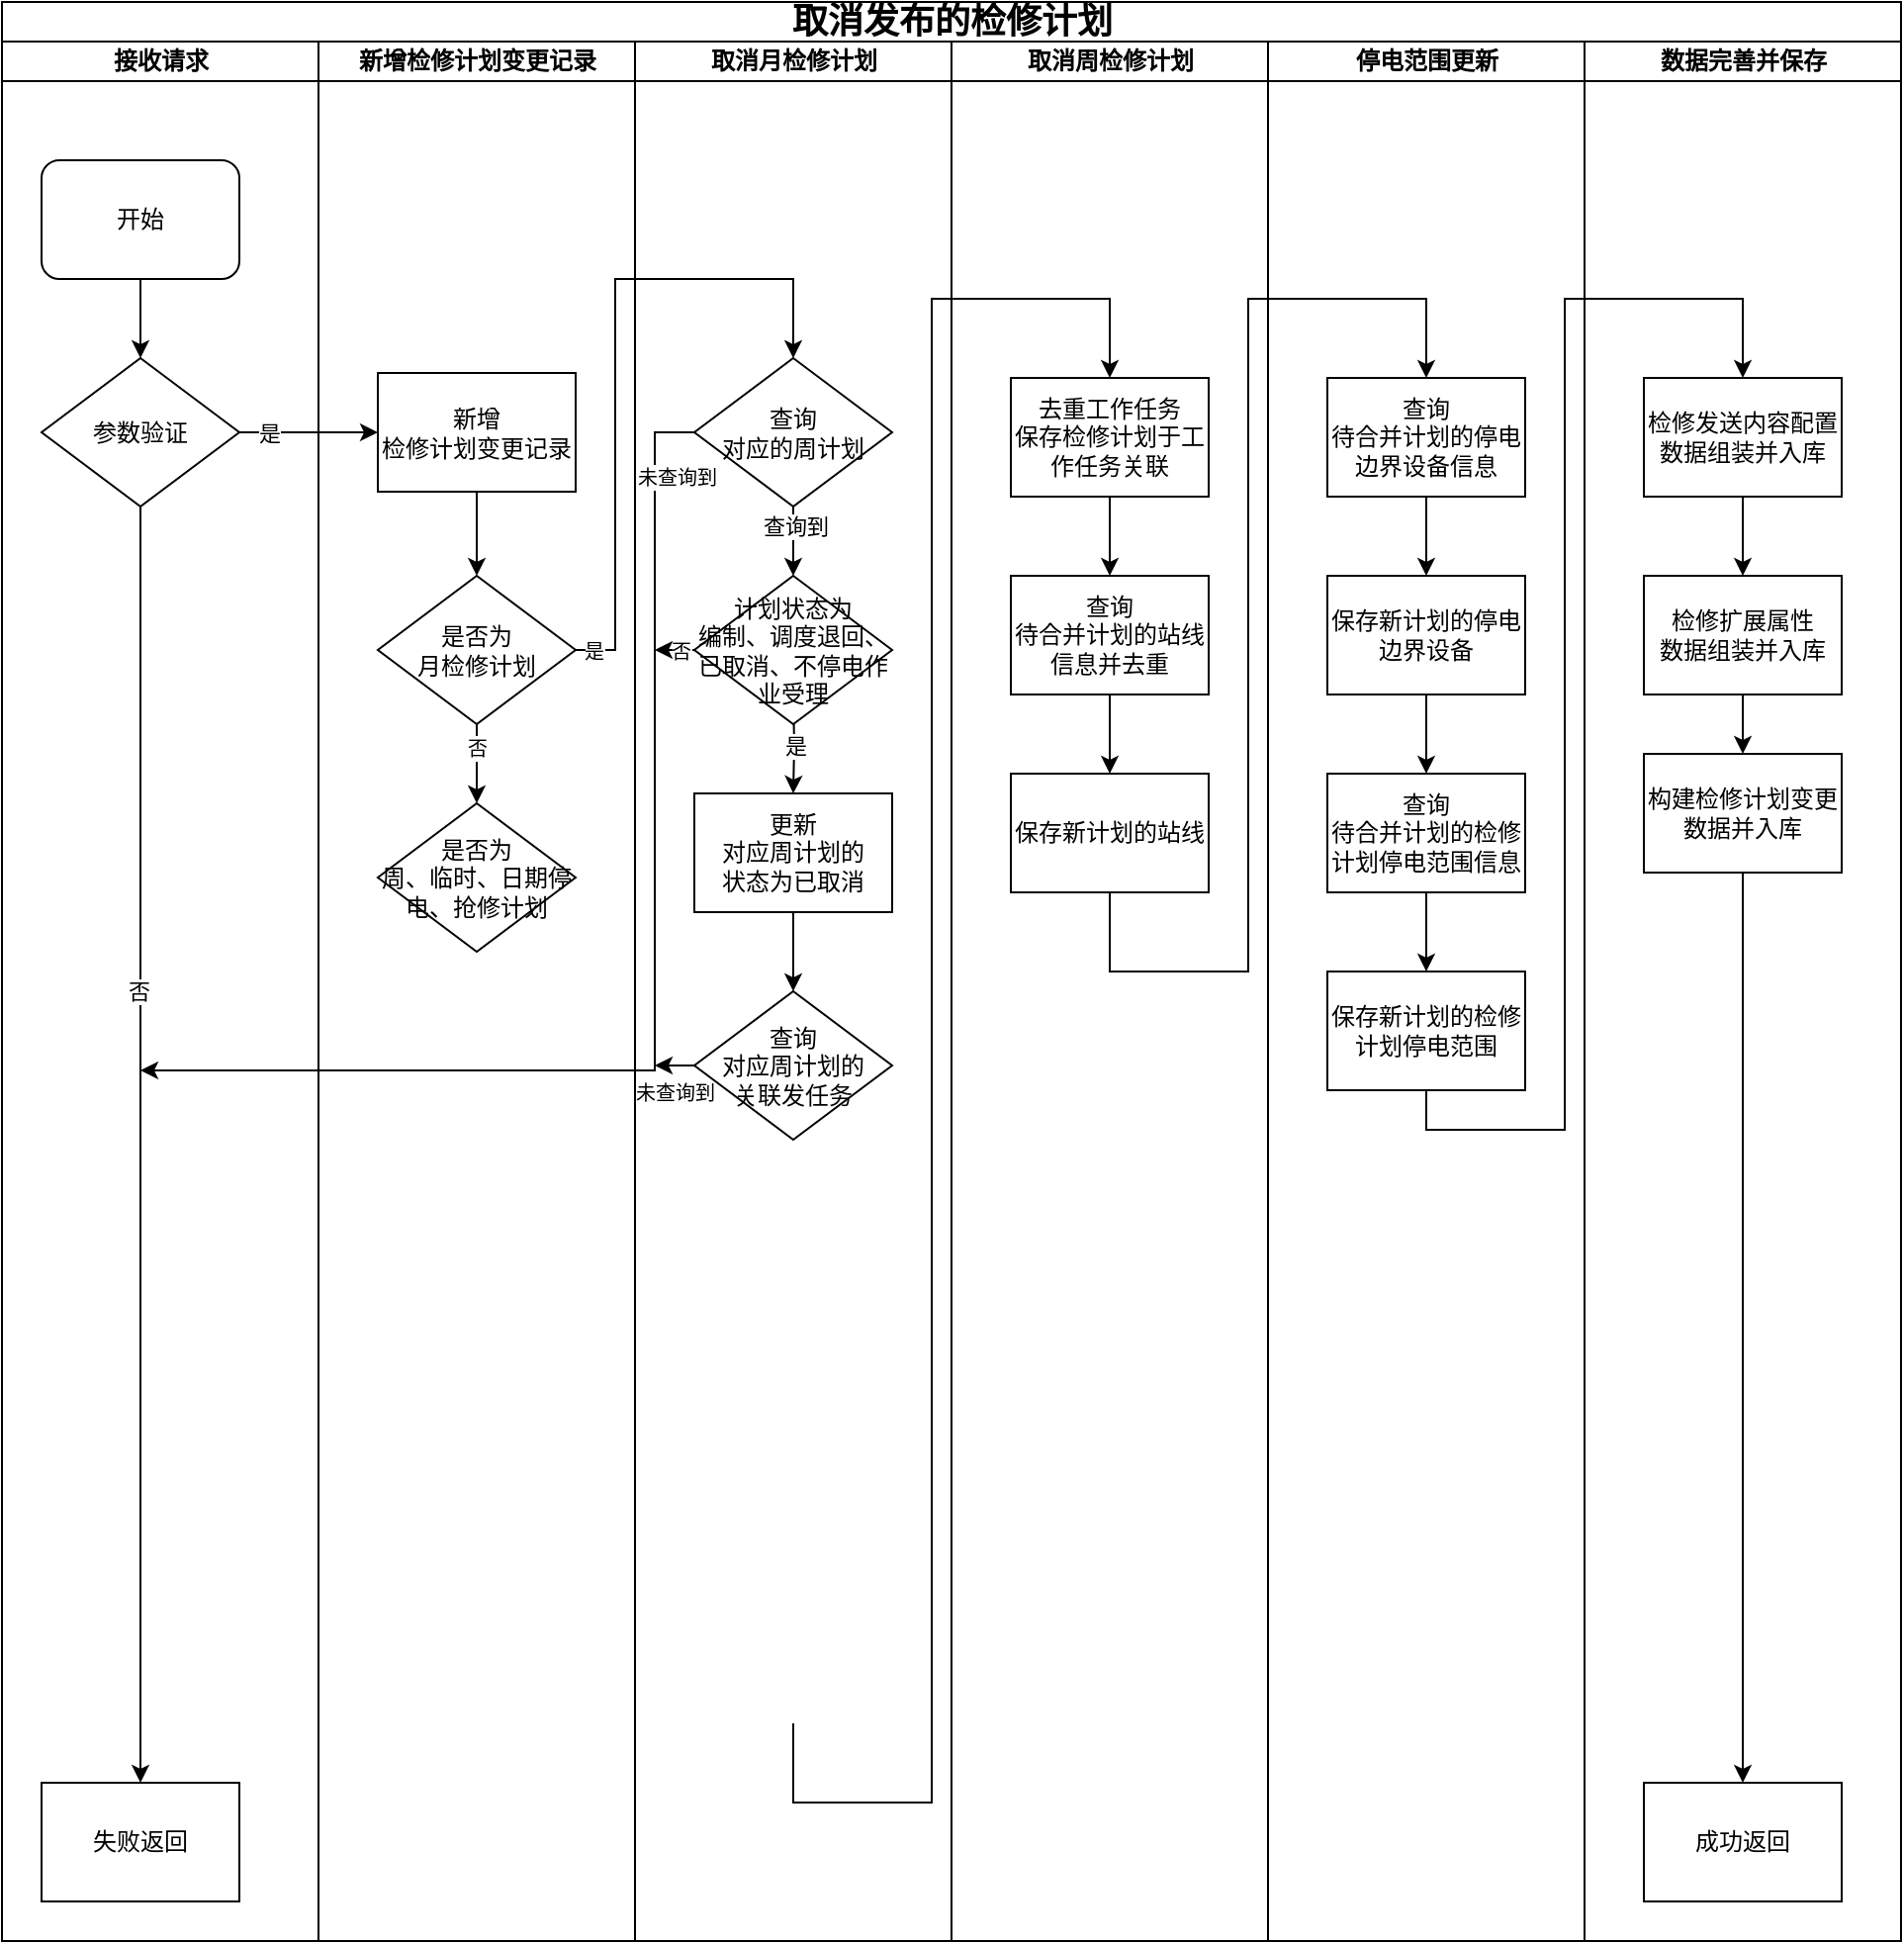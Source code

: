 <mxfile version="26.1.3">
  <diagram name="Page-1" id="74e2e168-ea6b-b213-b513-2b3c1d86103e">
    <mxGraphModel dx="350" dy="186" grid="1" gridSize="10" guides="1" tooltips="1" connect="1" arrows="1" fold="1" page="1" pageScale="1" pageWidth="1100" pageHeight="850" background="none" math="0" shadow="0">
      <root>
        <mxCell id="0" />
        <mxCell id="1" parent="0" />
        <mxCell id="urim3Smq5EnJUSF81W1--1" value="&lt;font style=&quot;font-size: 18px;&quot;&gt;取消发布的检修计划&lt;/font&gt;" style="swimlane;html=1;childLayout=stackLayout;startSize=20;rounded=0;shadow=0;labelBackgroundColor=none;strokeWidth=1;fontFamily=Verdana;fontSize=8;align=center;" vertex="1" parent="1">
          <mxGeometry x="70" y="20" width="960" height="980" as="geometry" />
        </mxCell>
        <mxCell id="urim3Smq5EnJUSF81W1--2" value="接收请求" style="swimlane;html=1;startSize=20;" vertex="1" parent="urim3Smq5EnJUSF81W1--1">
          <mxGeometry y="20" width="160" height="960" as="geometry">
            <mxRectangle y="20" width="40" height="730" as="alternateBounds" />
          </mxGeometry>
        </mxCell>
        <mxCell id="urim3Smq5EnJUSF81W1--3" style="edgeStyle=orthogonalEdgeStyle;rounded=0;orthogonalLoop=1;jettySize=auto;html=1;exitX=0.5;exitY=1;exitDx=0;exitDy=0;entryX=0.5;entryY=0;entryDx=0;entryDy=0;" edge="1" parent="urim3Smq5EnJUSF81W1--2" source="urim3Smq5EnJUSF81W1--4" target="urim3Smq5EnJUSF81W1--5">
          <mxGeometry relative="1" as="geometry" />
        </mxCell>
        <mxCell id="urim3Smq5EnJUSF81W1--4" value="&lt;font style=&quot;font-size: 12px;&quot;&gt;开始&lt;/font&gt;" style="rounded=1;whiteSpace=wrap;html=1;shadow=0;labelBackgroundColor=none;strokeWidth=1;fontFamily=Verdana;fontSize=8;align=center;" vertex="1" parent="urim3Smq5EnJUSF81W1--2">
          <mxGeometry x="20" y="60" width="100" height="60" as="geometry" />
        </mxCell>
        <mxCell id="urim3Smq5EnJUSF81W1--5" value="&lt;font style=&quot;font-size: 12px;&quot;&gt;参数验证&lt;/font&gt;" style="rhombus;whiteSpace=wrap;html=1;rounded=0;shadow=0;labelBackgroundColor=none;strokeWidth=1;fontFamily=Verdana;fontSize=8;align=center;" vertex="1" parent="urim3Smq5EnJUSF81W1--2">
          <mxGeometry x="20" y="160" width="100" height="75" as="geometry" />
        </mxCell>
        <mxCell id="urim3Smq5EnJUSF81W1--6" style="edgeStyle=orthogonalEdgeStyle;rounded=0;orthogonalLoop=1;jettySize=auto;html=1;exitX=0.5;exitY=1;exitDx=0;exitDy=0;entryX=0.5;entryY=0;entryDx=0;entryDy=0;" edge="1" parent="urim3Smq5EnJUSF81W1--2" source="urim3Smq5EnJUSF81W1--5" target="urim3Smq5EnJUSF81W1--8">
          <mxGeometry relative="1" as="geometry">
            <mxPoint x="70" y="980" as="targetPoint" />
          </mxGeometry>
        </mxCell>
        <mxCell id="urim3Smq5EnJUSF81W1--7" value="否" style="edgeLabel;html=1;align=center;verticalAlign=middle;resizable=0;points=[];" vertex="1" connectable="0" parent="urim3Smq5EnJUSF81W1--6">
          <mxGeometry x="-0.24" y="-1" relative="1" as="geometry">
            <mxPoint as="offset" />
          </mxGeometry>
        </mxCell>
        <mxCell id="urim3Smq5EnJUSF81W1--8" value="&lt;span style=&quot;font-size: 12px;&quot;&gt;失败返回&lt;/span&gt;" style="whiteSpace=wrap;html=1;fontSize=8;fontFamily=Verdana;rounded=0;shadow=0;labelBackgroundColor=none;strokeWidth=1;" vertex="1" parent="urim3Smq5EnJUSF81W1--2">
          <mxGeometry x="20" y="880" width="100" height="60" as="geometry" />
        </mxCell>
        <mxCell id="urim3Smq5EnJUSF81W1--9" value="新增检修计划变更记录" style="swimlane;html=1;startSize=20;" vertex="1" parent="urim3Smq5EnJUSF81W1--1">
          <mxGeometry x="160" y="20" width="160" height="960" as="geometry" />
        </mxCell>
        <mxCell id="urim3Smq5EnJUSF81W1--68" style="edgeStyle=orthogonalEdgeStyle;rounded=0;orthogonalLoop=1;jettySize=auto;html=1;exitX=0.5;exitY=1;exitDx=0;exitDy=0;" edge="1" parent="urim3Smq5EnJUSF81W1--9" source="urim3Smq5EnJUSF81W1--11" target="urim3Smq5EnJUSF81W1--16">
          <mxGeometry relative="1" as="geometry" />
        </mxCell>
        <mxCell id="urim3Smq5EnJUSF81W1--11" value="&lt;span style=&quot;font-size: 12px;&quot;&gt;新增&lt;/span&gt;&lt;div&gt;&lt;span style=&quot;font-size: 12px;&quot;&gt;检修计划变更记录&lt;/span&gt;&lt;/div&gt;" style="whiteSpace=wrap;html=1;fontSize=8;fontFamily=Verdana;rounded=0;shadow=0;labelBackgroundColor=none;strokeWidth=1;" vertex="1" parent="urim3Smq5EnJUSF81W1--9">
          <mxGeometry x="30" y="167.5" width="100" height="60" as="geometry" />
        </mxCell>
        <mxCell id="urim3Smq5EnJUSF81W1--16" value="&lt;span style=&quot;font-size: 12px;&quot;&gt;是否为&lt;/span&gt;&lt;div&gt;&lt;span style=&quot;font-size: 12px;&quot;&gt;月检修计划&lt;/span&gt;&lt;/div&gt;" style="rhombus;whiteSpace=wrap;html=1;rounded=0;shadow=0;labelBackgroundColor=none;strokeWidth=1;fontFamily=Verdana;fontSize=8;align=center;" vertex="1" parent="urim3Smq5EnJUSF81W1--9">
          <mxGeometry x="30" y="270" width="100" height="75" as="geometry" />
        </mxCell>
        <mxCell id="urim3Smq5EnJUSF81W1--17" value="&lt;span style=&quot;font-size: 12px;&quot;&gt;是否为&lt;/span&gt;&lt;div&gt;&lt;span style=&quot;font-size: 12px;&quot;&gt;周、临时、日期停电、抢修计划&lt;/span&gt;&lt;/div&gt;" style="rhombus;whiteSpace=wrap;html=1;rounded=0;shadow=0;labelBackgroundColor=none;strokeWidth=1;fontFamily=Verdana;fontSize=8;align=center;" vertex="1" parent="urim3Smq5EnJUSF81W1--9">
          <mxGeometry x="30" y="385" width="100" height="75" as="geometry" />
        </mxCell>
        <mxCell id="urim3Smq5EnJUSF81W1--18" style="edgeStyle=orthogonalEdgeStyle;rounded=0;orthogonalLoop=1;jettySize=auto;html=1;exitX=0.5;exitY=1;exitDx=0;exitDy=0;" edge="1" parent="urim3Smq5EnJUSF81W1--9" source="urim3Smq5EnJUSF81W1--16" target="urim3Smq5EnJUSF81W1--17">
          <mxGeometry relative="1" as="geometry" />
        </mxCell>
        <mxCell id="urim3Smq5EnJUSF81W1--19" value="&lt;font style=&quot;font-size: 10px;&quot;&gt;否&lt;/font&gt;" style="edgeLabel;html=1;align=center;verticalAlign=middle;resizable=0;points=[];" vertex="1" connectable="0" parent="urim3Smq5EnJUSF81W1--18">
          <mxGeometry x="-0.415" relative="1" as="geometry">
            <mxPoint as="offset" />
          </mxGeometry>
        </mxCell>
        <mxCell id="urim3Smq5EnJUSF81W1--22" value="取消月检修计划" style="swimlane;html=1;startSize=20;" vertex="1" parent="urim3Smq5EnJUSF81W1--1">
          <mxGeometry x="320" y="20" width="160" height="960" as="geometry" />
        </mxCell>
        <mxCell id="urim3Smq5EnJUSF81W1--23" style="edgeStyle=orthogonalEdgeStyle;rounded=0;orthogonalLoop=1;jettySize=auto;html=1;exitX=0.5;exitY=1;exitDx=0;exitDy=0;entryX=0.5;entryY=0;entryDx=0;entryDy=0;" edge="1" parent="urim3Smq5EnJUSF81W1--22" target="urim3Smq5EnJUSF81W1--78">
          <mxGeometry relative="1" as="geometry">
            <mxPoint x="80" y="330" as="sourcePoint" />
            <mxPoint x="80" y="370" as="targetPoint" />
          </mxGeometry>
        </mxCell>
        <mxCell id="urim3Smq5EnJUSF81W1--81" value="是" style="edgeLabel;html=1;align=center;verticalAlign=middle;resizable=0;points=[];" vertex="1" connectable="0" parent="urim3Smq5EnJUSF81W1--23">
          <mxGeometry x="0.018" relative="1" as="geometry">
            <mxPoint as="offset" />
          </mxGeometry>
        </mxCell>
        <mxCell id="urim3Smq5EnJUSF81W1--73" style="edgeStyle=orthogonalEdgeStyle;rounded=0;orthogonalLoop=1;jettySize=auto;html=1;exitX=0.5;exitY=1;exitDx=0;exitDy=0;entryX=0.5;entryY=0;entryDx=0;entryDy=0;" edge="1" parent="urim3Smq5EnJUSF81W1--22" source="urim3Smq5EnJUSF81W1--69" target="urim3Smq5EnJUSF81W1--72">
          <mxGeometry relative="1" as="geometry" />
        </mxCell>
        <mxCell id="urim3Smq5EnJUSF81W1--82" value="查询到" style="edgeLabel;html=1;align=center;verticalAlign=middle;resizable=0;points=[];" vertex="1" connectable="0" parent="urim3Smq5EnJUSF81W1--73">
          <mxGeometry x="-0.433" y="1" relative="1" as="geometry">
            <mxPoint as="offset" />
          </mxGeometry>
        </mxCell>
        <mxCell id="urim3Smq5EnJUSF81W1--74" style="edgeStyle=orthogonalEdgeStyle;rounded=0;orthogonalLoop=1;jettySize=auto;html=1;exitX=0;exitY=0.5;exitDx=0;exitDy=0;" edge="1" parent="urim3Smq5EnJUSF81W1--22" source="urim3Smq5EnJUSF81W1--69">
          <mxGeometry relative="1" as="geometry">
            <mxPoint x="-250" y="520" as="targetPoint" />
            <Array as="points">
              <mxPoint x="10" y="198" />
              <mxPoint x="10" y="520" />
              <mxPoint x="-250" y="520" />
            </Array>
          </mxGeometry>
        </mxCell>
        <mxCell id="urim3Smq5EnJUSF81W1--75" value="&lt;font style=&quot;font-size: 10px;&quot;&gt;未查询到&lt;/font&gt;" style="edgeLabel;html=1;align=center;verticalAlign=middle;resizable=0;points=[];" vertex="1" connectable="0" parent="urim3Smq5EnJUSF81W1--74">
          <mxGeometry x="-0.961" y="4" relative="1" as="geometry">
            <mxPoint x="2" y="18" as="offset" />
          </mxGeometry>
        </mxCell>
        <mxCell id="urim3Smq5EnJUSF81W1--69" value="&lt;span style=&quot;font-size: 12px;&quot;&gt;查询&lt;/span&gt;&lt;div&gt;&lt;span style=&quot;font-size: 12px;&quot;&gt;对应的周计划&lt;/span&gt;&lt;/div&gt;" style="rhombus;whiteSpace=wrap;html=1;rounded=0;shadow=0;labelBackgroundColor=none;strokeWidth=1;fontFamily=Verdana;fontSize=8;align=center;" vertex="1" parent="urim3Smq5EnJUSF81W1--22">
          <mxGeometry x="30" y="160" width="100" height="75" as="geometry" />
        </mxCell>
        <mxCell id="urim3Smq5EnJUSF81W1--76" style="edgeStyle=orthogonalEdgeStyle;rounded=0;orthogonalLoop=1;jettySize=auto;html=1;exitX=0;exitY=0.5;exitDx=0;exitDy=0;" edge="1" parent="urim3Smq5EnJUSF81W1--22" source="urim3Smq5EnJUSF81W1--72">
          <mxGeometry relative="1" as="geometry">
            <mxPoint x="10" y="308" as="targetPoint" />
          </mxGeometry>
        </mxCell>
        <mxCell id="urim3Smq5EnJUSF81W1--77" value="&lt;font style=&quot;font-size: 10px;&quot;&gt;否&lt;/font&gt;" style="edgeLabel;html=1;align=center;verticalAlign=middle;resizable=0;points=[];" vertex="1" connectable="0" parent="urim3Smq5EnJUSF81W1--76">
          <mxGeometry x="-0.317" relative="1" as="geometry">
            <mxPoint as="offset" />
          </mxGeometry>
        </mxCell>
        <mxCell id="urim3Smq5EnJUSF81W1--72" value="&lt;span style=&quot;font-size: 12px;&quot;&gt;计划状态为&lt;/span&gt;&lt;div&gt;&lt;span style=&quot;font-size: 12px;&quot;&gt;编制、调度退回、&lt;/span&gt;&lt;/div&gt;&lt;div&gt;&lt;span style=&quot;font-size: 12px;&quot;&gt;已取消、不停电作业受理&lt;/span&gt;&lt;/div&gt;" style="rhombus;whiteSpace=wrap;html=1;rounded=0;shadow=0;labelBackgroundColor=none;strokeWidth=1;fontFamily=Verdana;fontSize=8;align=center;" vertex="1" parent="urim3Smq5EnJUSF81W1--22">
          <mxGeometry x="30" y="270" width="100" height="75" as="geometry" />
        </mxCell>
        <mxCell id="urim3Smq5EnJUSF81W1--80" style="edgeStyle=orthogonalEdgeStyle;rounded=0;orthogonalLoop=1;jettySize=auto;html=1;exitX=0.5;exitY=1;exitDx=0;exitDy=0;" edge="1" parent="urim3Smq5EnJUSF81W1--22" source="urim3Smq5EnJUSF81W1--78" target="urim3Smq5EnJUSF81W1--79">
          <mxGeometry relative="1" as="geometry" />
        </mxCell>
        <mxCell id="urim3Smq5EnJUSF81W1--78" value="&lt;span style=&quot;font-size: 12px;&quot;&gt;更新&lt;/span&gt;&lt;div&gt;&lt;span style=&quot;font-size: 12px;&quot;&gt;对应周计划的&lt;/span&gt;&lt;/div&gt;&lt;div&gt;&lt;span style=&quot;font-size: 12px;&quot;&gt;状态为已取消&lt;/span&gt;&lt;/div&gt;" style="whiteSpace=wrap;html=1;fontSize=8;fontFamily=Verdana;rounded=0;shadow=0;labelBackgroundColor=none;strokeWidth=1;" vertex="1" parent="urim3Smq5EnJUSF81W1--22">
          <mxGeometry x="30" y="380" width="100" height="60" as="geometry" />
        </mxCell>
        <mxCell id="urim3Smq5EnJUSF81W1--83" style="edgeStyle=orthogonalEdgeStyle;rounded=0;orthogonalLoop=1;jettySize=auto;html=1;exitX=0;exitY=0.5;exitDx=0;exitDy=0;" edge="1" parent="urim3Smq5EnJUSF81W1--22" source="urim3Smq5EnJUSF81W1--79">
          <mxGeometry relative="1" as="geometry">
            <mxPoint x="10" y="517.379" as="targetPoint" />
          </mxGeometry>
        </mxCell>
        <mxCell id="urim3Smq5EnJUSF81W1--84" value="&lt;font style=&quot;font-size: 10px;&quot;&gt;未查询到&lt;/font&gt;" style="edgeLabel;html=1;align=center;verticalAlign=middle;resizable=0;points=[];" vertex="1" connectable="0" parent="urim3Smq5EnJUSF81W1--83">
          <mxGeometry x="-0.301" y="-1" relative="1" as="geometry">
            <mxPoint x="-3" y="14" as="offset" />
          </mxGeometry>
        </mxCell>
        <mxCell id="urim3Smq5EnJUSF81W1--79" value="&lt;span style=&quot;font-size: 12px;&quot;&gt;查询&lt;/span&gt;&lt;div&gt;&lt;span style=&quot;font-size: 12px;&quot;&gt;对应周计划的&lt;/span&gt;&lt;/div&gt;&lt;div&gt;&lt;span style=&quot;font-size: 12px;&quot;&gt;关联发任务&lt;/span&gt;&lt;/div&gt;" style="rhombus;whiteSpace=wrap;html=1;rounded=0;shadow=0;labelBackgroundColor=none;strokeWidth=1;fontFamily=Verdana;fontSize=8;align=center;" vertex="1" parent="urim3Smq5EnJUSF81W1--22">
          <mxGeometry x="30" y="480" width="100" height="75" as="geometry" />
        </mxCell>
        <mxCell id="urim3Smq5EnJUSF81W1--39" value="取消周检修计划" style="swimlane;html=1;startSize=20;" vertex="1" parent="urim3Smq5EnJUSF81W1--1">
          <mxGeometry x="480" y="20" width="160" height="960" as="geometry" />
        </mxCell>
        <mxCell id="urim3Smq5EnJUSF81W1--40" style="edgeStyle=orthogonalEdgeStyle;rounded=0;orthogonalLoop=1;jettySize=auto;html=1;exitX=0.5;exitY=1;exitDx=0;exitDy=0;" edge="1" parent="urim3Smq5EnJUSF81W1--39" source="urim3Smq5EnJUSF81W1--41" target="urim3Smq5EnJUSF81W1--42">
          <mxGeometry relative="1" as="geometry" />
        </mxCell>
        <mxCell id="urim3Smq5EnJUSF81W1--41" value="&lt;div&gt;&lt;span style=&quot;font-size: 12px;&quot;&gt;查询&lt;/span&gt;&lt;span style=&quot;font-size: 12px;&quot;&gt;&lt;/span&gt;&lt;/div&gt;&lt;span style=&quot;font-size: 12px;&quot;&gt;待合并计划的站线信息并去重&lt;br&gt;&lt;/span&gt;" style="whiteSpace=wrap;html=1;fontSize=8;fontFamily=Verdana;rounded=0;shadow=0;labelBackgroundColor=none;strokeWidth=1;" vertex="1" parent="urim3Smq5EnJUSF81W1--39">
          <mxGeometry x="30" y="270" width="100" height="60" as="geometry" />
        </mxCell>
        <mxCell id="urim3Smq5EnJUSF81W1--42" value="&lt;span style=&quot;font-size: 12px;&quot;&gt;保存新计划的站线&lt;/span&gt;" style="whiteSpace=wrap;html=1;fontSize=8;fontFamily=Verdana;rounded=0;shadow=0;labelBackgroundColor=none;strokeWidth=1;" vertex="1" parent="urim3Smq5EnJUSF81W1--39">
          <mxGeometry x="30" y="370" width="100" height="60" as="geometry" />
        </mxCell>
        <mxCell id="urim3Smq5EnJUSF81W1--43" style="edgeStyle=orthogonalEdgeStyle;rounded=0;orthogonalLoop=1;jettySize=auto;html=1;exitX=0.5;exitY=1;exitDx=0;exitDy=0;" edge="1" parent="urim3Smq5EnJUSF81W1--39" source="urim3Smq5EnJUSF81W1--44" target="urim3Smq5EnJUSF81W1--41">
          <mxGeometry relative="1" as="geometry" />
        </mxCell>
        <mxCell id="urim3Smq5EnJUSF81W1--44" value="&lt;span style=&quot;font-size: 12px;&quot;&gt;去重工作任务&lt;/span&gt;&lt;div&gt;&lt;span style=&quot;font-size: 12px;&quot;&gt;保存检修计划于工作任务关联&lt;/span&gt;&lt;/div&gt;" style="whiteSpace=wrap;html=1;fontSize=8;fontFamily=Verdana;rounded=0;shadow=0;labelBackgroundColor=none;strokeWidth=1;" vertex="1" parent="urim3Smq5EnJUSF81W1--39">
          <mxGeometry x="30" y="170" width="100" height="60" as="geometry" />
        </mxCell>
        <mxCell id="urim3Smq5EnJUSF81W1--45" value="停电范围更新" style="swimlane;html=1;startSize=20;" vertex="1" parent="urim3Smq5EnJUSF81W1--1">
          <mxGeometry x="640" y="20" width="160" height="960" as="geometry" />
        </mxCell>
        <mxCell id="urim3Smq5EnJUSF81W1--46" style="edgeStyle=orthogonalEdgeStyle;rounded=0;orthogonalLoop=1;jettySize=auto;html=1;exitX=0.5;exitY=1;exitDx=0;exitDy=0;entryX=0.5;entryY=0;entryDx=0;entryDy=0;" edge="1" parent="urim3Smq5EnJUSF81W1--45" source="urim3Smq5EnJUSF81W1--47" target="urim3Smq5EnJUSF81W1--49">
          <mxGeometry relative="1" as="geometry" />
        </mxCell>
        <mxCell id="urim3Smq5EnJUSF81W1--47" value="&lt;div&gt;&lt;span style=&quot;font-size: 12px;&quot;&gt;查询&lt;/span&gt;&lt;span style=&quot;font-size: 12px;&quot;&gt;&lt;/span&gt;&lt;/div&gt;&lt;span style=&quot;font-size: 12px;&quot;&gt;待合并计划的停电边界设备信息&lt;/span&gt;" style="whiteSpace=wrap;html=1;fontSize=8;fontFamily=Verdana;rounded=0;shadow=0;labelBackgroundColor=none;strokeWidth=1;" vertex="1" parent="urim3Smq5EnJUSF81W1--45">
          <mxGeometry x="30" y="170" width="100" height="60" as="geometry" />
        </mxCell>
        <mxCell id="urim3Smq5EnJUSF81W1--48" style="edgeStyle=orthogonalEdgeStyle;rounded=0;orthogonalLoop=1;jettySize=auto;html=1;exitX=0.5;exitY=1;exitDx=0;exitDy=0;entryX=0.5;entryY=0;entryDx=0;entryDy=0;" edge="1" parent="urim3Smq5EnJUSF81W1--45" source="urim3Smq5EnJUSF81W1--49" target="urim3Smq5EnJUSF81W1--51">
          <mxGeometry relative="1" as="geometry" />
        </mxCell>
        <mxCell id="urim3Smq5EnJUSF81W1--49" value="&lt;span style=&quot;font-size: 12px;&quot;&gt;保存新计划的停电边界设备&lt;/span&gt;" style="whiteSpace=wrap;html=1;fontSize=8;fontFamily=Verdana;rounded=0;shadow=0;labelBackgroundColor=none;strokeWidth=1;" vertex="1" parent="urim3Smq5EnJUSF81W1--45">
          <mxGeometry x="30" y="270" width="100" height="60" as="geometry" />
        </mxCell>
        <mxCell id="urim3Smq5EnJUSF81W1--50" style="edgeStyle=orthogonalEdgeStyle;rounded=0;orthogonalLoop=1;jettySize=auto;html=1;exitX=0.5;exitY=1;exitDx=0;exitDy=0;entryX=0.5;entryY=0;entryDx=0;entryDy=0;" edge="1" parent="urim3Smq5EnJUSF81W1--45" source="urim3Smq5EnJUSF81W1--51" target="urim3Smq5EnJUSF81W1--52">
          <mxGeometry relative="1" as="geometry" />
        </mxCell>
        <mxCell id="urim3Smq5EnJUSF81W1--51" value="&lt;div&gt;&lt;span style=&quot;font-size: 12px;&quot;&gt;查询&lt;/span&gt;&lt;span style=&quot;font-size: 12px;&quot;&gt;&lt;/span&gt;&lt;/div&gt;&lt;span style=&quot;font-size: 12px;&quot;&gt;待合并计划的检修计划停电范围信息&lt;/span&gt;" style="whiteSpace=wrap;html=1;fontSize=8;fontFamily=Verdana;rounded=0;shadow=0;labelBackgroundColor=none;strokeWidth=1;" vertex="1" parent="urim3Smq5EnJUSF81W1--45">
          <mxGeometry x="30" y="370" width="100" height="60" as="geometry" />
        </mxCell>
        <mxCell id="urim3Smq5EnJUSF81W1--52" value="&lt;span style=&quot;font-size: 12px;&quot;&gt;保存新计划的&lt;/span&gt;&lt;span style=&quot;font-size: 12px;&quot;&gt;检修计划停电范围&lt;/span&gt;" style="whiteSpace=wrap;html=1;fontSize=8;fontFamily=Verdana;rounded=0;shadow=0;labelBackgroundColor=none;strokeWidth=1;" vertex="1" parent="urim3Smq5EnJUSF81W1--45">
          <mxGeometry x="30" y="470" width="100" height="60" as="geometry" />
        </mxCell>
        <mxCell id="urim3Smq5EnJUSF81W1--53" value="" style="edgeStyle=orthogonalEdgeStyle;rounded=0;orthogonalLoop=1;jettySize=auto;html=1;" edge="1" parent="urim3Smq5EnJUSF81W1--1" source="urim3Smq5EnJUSF81W1--5">
          <mxGeometry relative="1" as="geometry">
            <mxPoint x="190" y="217.5" as="targetPoint" />
          </mxGeometry>
        </mxCell>
        <mxCell id="urim3Smq5EnJUSF81W1--54" value="是" style="edgeLabel;html=1;align=center;verticalAlign=middle;resizable=0;points=[];" vertex="1" connectable="0" parent="urim3Smq5EnJUSF81W1--53">
          <mxGeometry x="-0.577" relative="1" as="geometry">
            <mxPoint as="offset" />
          </mxGeometry>
        </mxCell>
        <mxCell id="urim3Smq5EnJUSF81W1--55" value="数据完善并保存" style="swimlane;html=1;startSize=20;" vertex="1" parent="urim3Smq5EnJUSF81W1--1">
          <mxGeometry x="800" y="20" width="160" height="960" as="geometry" />
        </mxCell>
        <mxCell id="urim3Smq5EnJUSF81W1--56" style="edgeStyle=orthogonalEdgeStyle;rounded=0;orthogonalLoop=1;jettySize=auto;html=1;exitX=0.5;exitY=1;exitDx=0;exitDy=0;entryX=0.5;entryY=0;entryDx=0;entryDy=0;" edge="1" parent="urim3Smq5EnJUSF81W1--55" source="urim3Smq5EnJUSF81W1--57" target="urim3Smq5EnJUSF81W1--59">
          <mxGeometry relative="1" as="geometry" />
        </mxCell>
        <mxCell id="urim3Smq5EnJUSF81W1--57" value="&lt;div&gt;&lt;span style=&quot;font-size: 12px;&quot;&gt;检修发送内容配置&lt;/span&gt;&lt;/div&gt;&lt;div&gt;&lt;span style=&quot;font-size: 12px;&quot;&gt;数据组装并入库&lt;/span&gt;&lt;/div&gt;" style="whiteSpace=wrap;html=1;fontSize=8;fontFamily=Verdana;rounded=0;shadow=0;labelBackgroundColor=none;strokeWidth=1;" vertex="1" parent="urim3Smq5EnJUSF81W1--55">
          <mxGeometry x="30" y="170" width="100" height="60" as="geometry" />
        </mxCell>
        <mxCell id="urim3Smq5EnJUSF81W1--58" style="edgeStyle=orthogonalEdgeStyle;rounded=0;orthogonalLoop=1;jettySize=auto;html=1;exitX=0.5;exitY=1;exitDx=0;exitDy=0;entryX=0.5;entryY=0;entryDx=0;entryDy=0;" edge="1" parent="urim3Smq5EnJUSF81W1--55" source="urim3Smq5EnJUSF81W1--59" target="urim3Smq5EnJUSF81W1--60">
          <mxGeometry relative="1" as="geometry" />
        </mxCell>
        <mxCell id="urim3Smq5EnJUSF81W1--59" value="&lt;span style=&quot;font-size: 12px;&quot;&gt;检修扩展属性&lt;/span&gt;&lt;div&gt;&lt;span style=&quot;font-size: 12px;&quot;&gt;数据组装并入库&lt;/span&gt;&lt;/div&gt;" style="whiteSpace=wrap;html=1;fontSize=8;fontFamily=Verdana;rounded=0;shadow=0;labelBackgroundColor=none;strokeWidth=1;" vertex="1" parent="urim3Smq5EnJUSF81W1--55">
          <mxGeometry x="30" y="270" width="100" height="60" as="geometry" />
        </mxCell>
        <mxCell id="urim3Smq5EnJUSF81W1--60" value="&lt;span style=&quot;font-size: 12px;&quot;&gt;构建检修计划变更数据并入库&lt;/span&gt;" style="whiteSpace=wrap;html=1;fontSize=8;fontFamily=Verdana;rounded=0;shadow=0;labelBackgroundColor=none;strokeWidth=1;" vertex="1" parent="urim3Smq5EnJUSF81W1--55">
          <mxGeometry x="30" y="360" width="100" height="60" as="geometry" />
        </mxCell>
        <mxCell id="urim3Smq5EnJUSF81W1--61" style="edgeStyle=orthogonalEdgeStyle;rounded=0;orthogonalLoop=1;jettySize=auto;html=1;exitX=0.5;exitY=1;exitDx=0;exitDy=0;entryX=0.5;entryY=0;entryDx=0;entryDy=0;" edge="1" parent="urim3Smq5EnJUSF81W1--55" source="urim3Smq5EnJUSF81W1--60" target="urim3Smq5EnJUSF81W1--62">
          <mxGeometry relative="1" as="geometry">
            <mxPoint x="80" y="800" as="targetPoint" />
            <mxPoint x="80" y="690" as="sourcePoint" />
          </mxGeometry>
        </mxCell>
        <mxCell id="urim3Smq5EnJUSF81W1--62" value="&lt;span style=&quot;font-size: 12px;&quot;&gt;成功返回&lt;/span&gt;" style="whiteSpace=wrap;html=1;fontSize=8;fontFamily=Verdana;rounded=0;shadow=0;labelBackgroundColor=none;strokeWidth=1;" vertex="1" parent="urim3Smq5EnJUSF81W1--55">
          <mxGeometry x="30" y="880" width="100" height="60" as="geometry" />
        </mxCell>
        <mxCell id="urim3Smq5EnJUSF81W1--63" style="edgeStyle=orthogonalEdgeStyle;rounded=0;orthogonalLoop=1;jettySize=auto;html=1;entryX=0.5;entryY=0;entryDx=0;entryDy=0;exitX=0.5;exitY=1;exitDx=0;exitDy=0;" edge="1" parent="urim3Smq5EnJUSF81W1--1" source="urim3Smq5EnJUSF81W1--42" target="urim3Smq5EnJUSF81W1--47">
          <mxGeometry relative="1" as="geometry">
            <Array as="points">
              <mxPoint x="560" y="490" />
              <mxPoint x="630" y="490" />
              <mxPoint x="630" y="150" />
              <mxPoint x="720" y="150" />
            </Array>
            <mxPoint x="560" y="820" as="sourcePoint" />
            <mxPoint x="720" y="180" as="targetPoint" />
          </mxGeometry>
        </mxCell>
        <mxCell id="urim3Smq5EnJUSF81W1--66" style="edgeStyle=orthogonalEdgeStyle;rounded=0;orthogonalLoop=1;jettySize=auto;html=1;entryX=0.5;entryY=0;entryDx=0;entryDy=0;exitX=0.5;exitY=1;exitDx=0;exitDy=0;" edge="1" parent="urim3Smq5EnJUSF81W1--1" target="urim3Smq5EnJUSF81W1--44">
          <mxGeometry relative="1" as="geometry">
            <mxPoint x="400" y="870" as="sourcePoint" />
            <Array as="points">
              <mxPoint x="400" y="910" />
              <mxPoint x="470" y="910" />
              <mxPoint x="470" y="150" />
              <mxPoint x="560" y="150" />
            </Array>
          </mxGeometry>
        </mxCell>
        <mxCell id="urim3Smq5EnJUSF81W1--67" style="edgeStyle=orthogonalEdgeStyle;rounded=0;orthogonalLoop=1;jettySize=auto;html=1;exitX=0.5;exitY=1;exitDx=0;exitDy=0;entryX=0.5;entryY=0;entryDx=0;entryDy=0;" edge="1" parent="urim3Smq5EnJUSF81W1--1" source="urim3Smq5EnJUSF81W1--52" target="urim3Smq5EnJUSF81W1--57">
          <mxGeometry relative="1" as="geometry">
            <Array as="points">
              <mxPoint x="720" y="570" />
              <mxPoint x="790" y="570" />
              <mxPoint x="790" y="150" />
              <mxPoint x="880" y="150" />
            </Array>
          </mxGeometry>
        </mxCell>
        <mxCell id="urim3Smq5EnJUSF81W1--70" style="edgeStyle=orthogonalEdgeStyle;rounded=0;orthogonalLoop=1;jettySize=auto;html=1;exitX=1;exitY=0.5;exitDx=0;exitDy=0;entryX=0.5;entryY=0;entryDx=0;entryDy=0;" edge="1" parent="urim3Smq5EnJUSF81W1--1" source="urim3Smq5EnJUSF81W1--16" target="urim3Smq5EnJUSF81W1--69">
          <mxGeometry relative="1" as="geometry">
            <Array as="points">
              <mxPoint x="310" y="328" />
              <mxPoint x="310" y="140" />
              <mxPoint x="400" y="140" />
            </Array>
          </mxGeometry>
        </mxCell>
        <mxCell id="urim3Smq5EnJUSF81W1--71" value="&lt;font style=&quot;font-size: 10px;&quot;&gt;是&lt;/font&gt;" style="edgeLabel;html=1;align=center;verticalAlign=middle;resizable=0;points=[];" vertex="1" connectable="0" parent="urim3Smq5EnJUSF81W1--70">
          <mxGeometry x="-0.947" relative="1" as="geometry">
            <mxPoint as="offset" />
          </mxGeometry>
        </mxCell>
      </root>
    </mxGraphModel>
  </diagram>
</mxfile>
